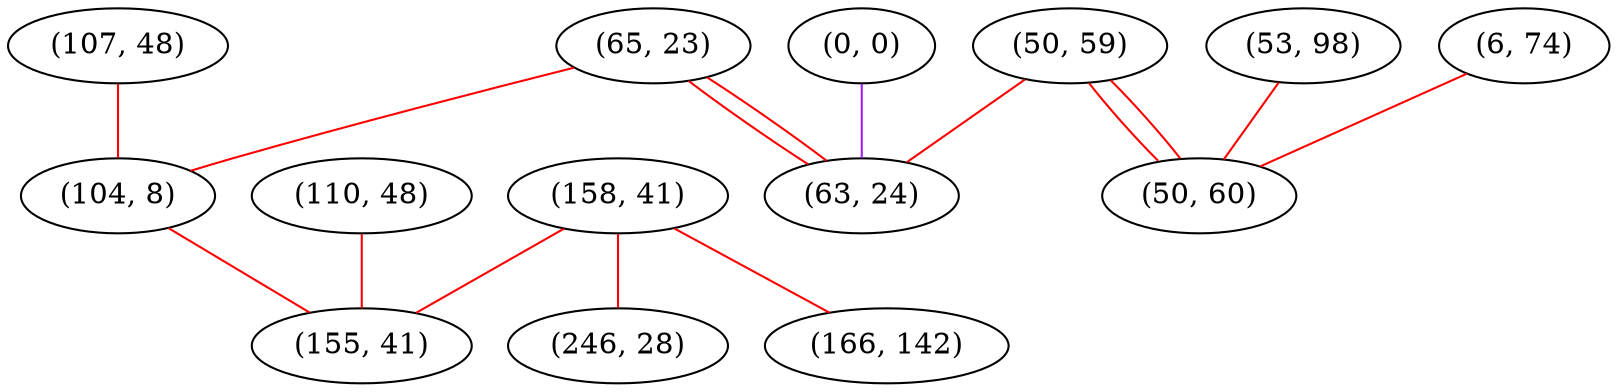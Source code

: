 graph "" {
"(107, 48)";
"(0, 0)";
"(110, 48)";
"(65, 23)";
"(53, 98)";
"(158, 41)";
"(6, 74)";
"(50, 59)";
"(104, 8)";
"(63, 24)";
"(50, 60)";
"(246, 28)";
"(155, 41)";
"(166, 142)";
"(107, 48)" -- "(104, 8)"  [color=red, key=0, weight=1];
"(0, 0)" -- "(63, 24)"  [color=purple, key=0, weight=4];
"(110, 48)" -- "(155, 41)"  [color=red, key=0, weight=1];
"(65, 23)" -- "(104, 8)"  [color=red, key=0, weight=1];
"(65, 23)" -- "(63, 24)"  [color=red, key=0, weight=1];
"(65, 23)" -- "(63, 24)"  [color=red, key=1, weight=1];
"(53, 98)" -- "(50, 60)"  [color=red, key=0, weight=1];
"(158, 41)" -- "(246, 28)"  [color=red, key=0, weight=1];
"(158, 41)" -- "(155, 41)"  [color=red, key=0, weight=1];
"(158, 41)" -- "(166, 142)"  [color=red, key=0, weight=1];
"(6, 74)" -- "(50, 60)"  [color=red, key=0, weight=1];
"(50, 59)" -- "(63, 24)"  [color=red, key=0, weight=1];
"(50, 59)" -- "(50, 60)"  [color=red, key=0, weight=1];
"(50, 59)" -- "(50, 60)"  [color=red, key=1, weight=1];
"(104, 8)" -- "(155, 41)"  [color=red, key=0, weight=1];
}
